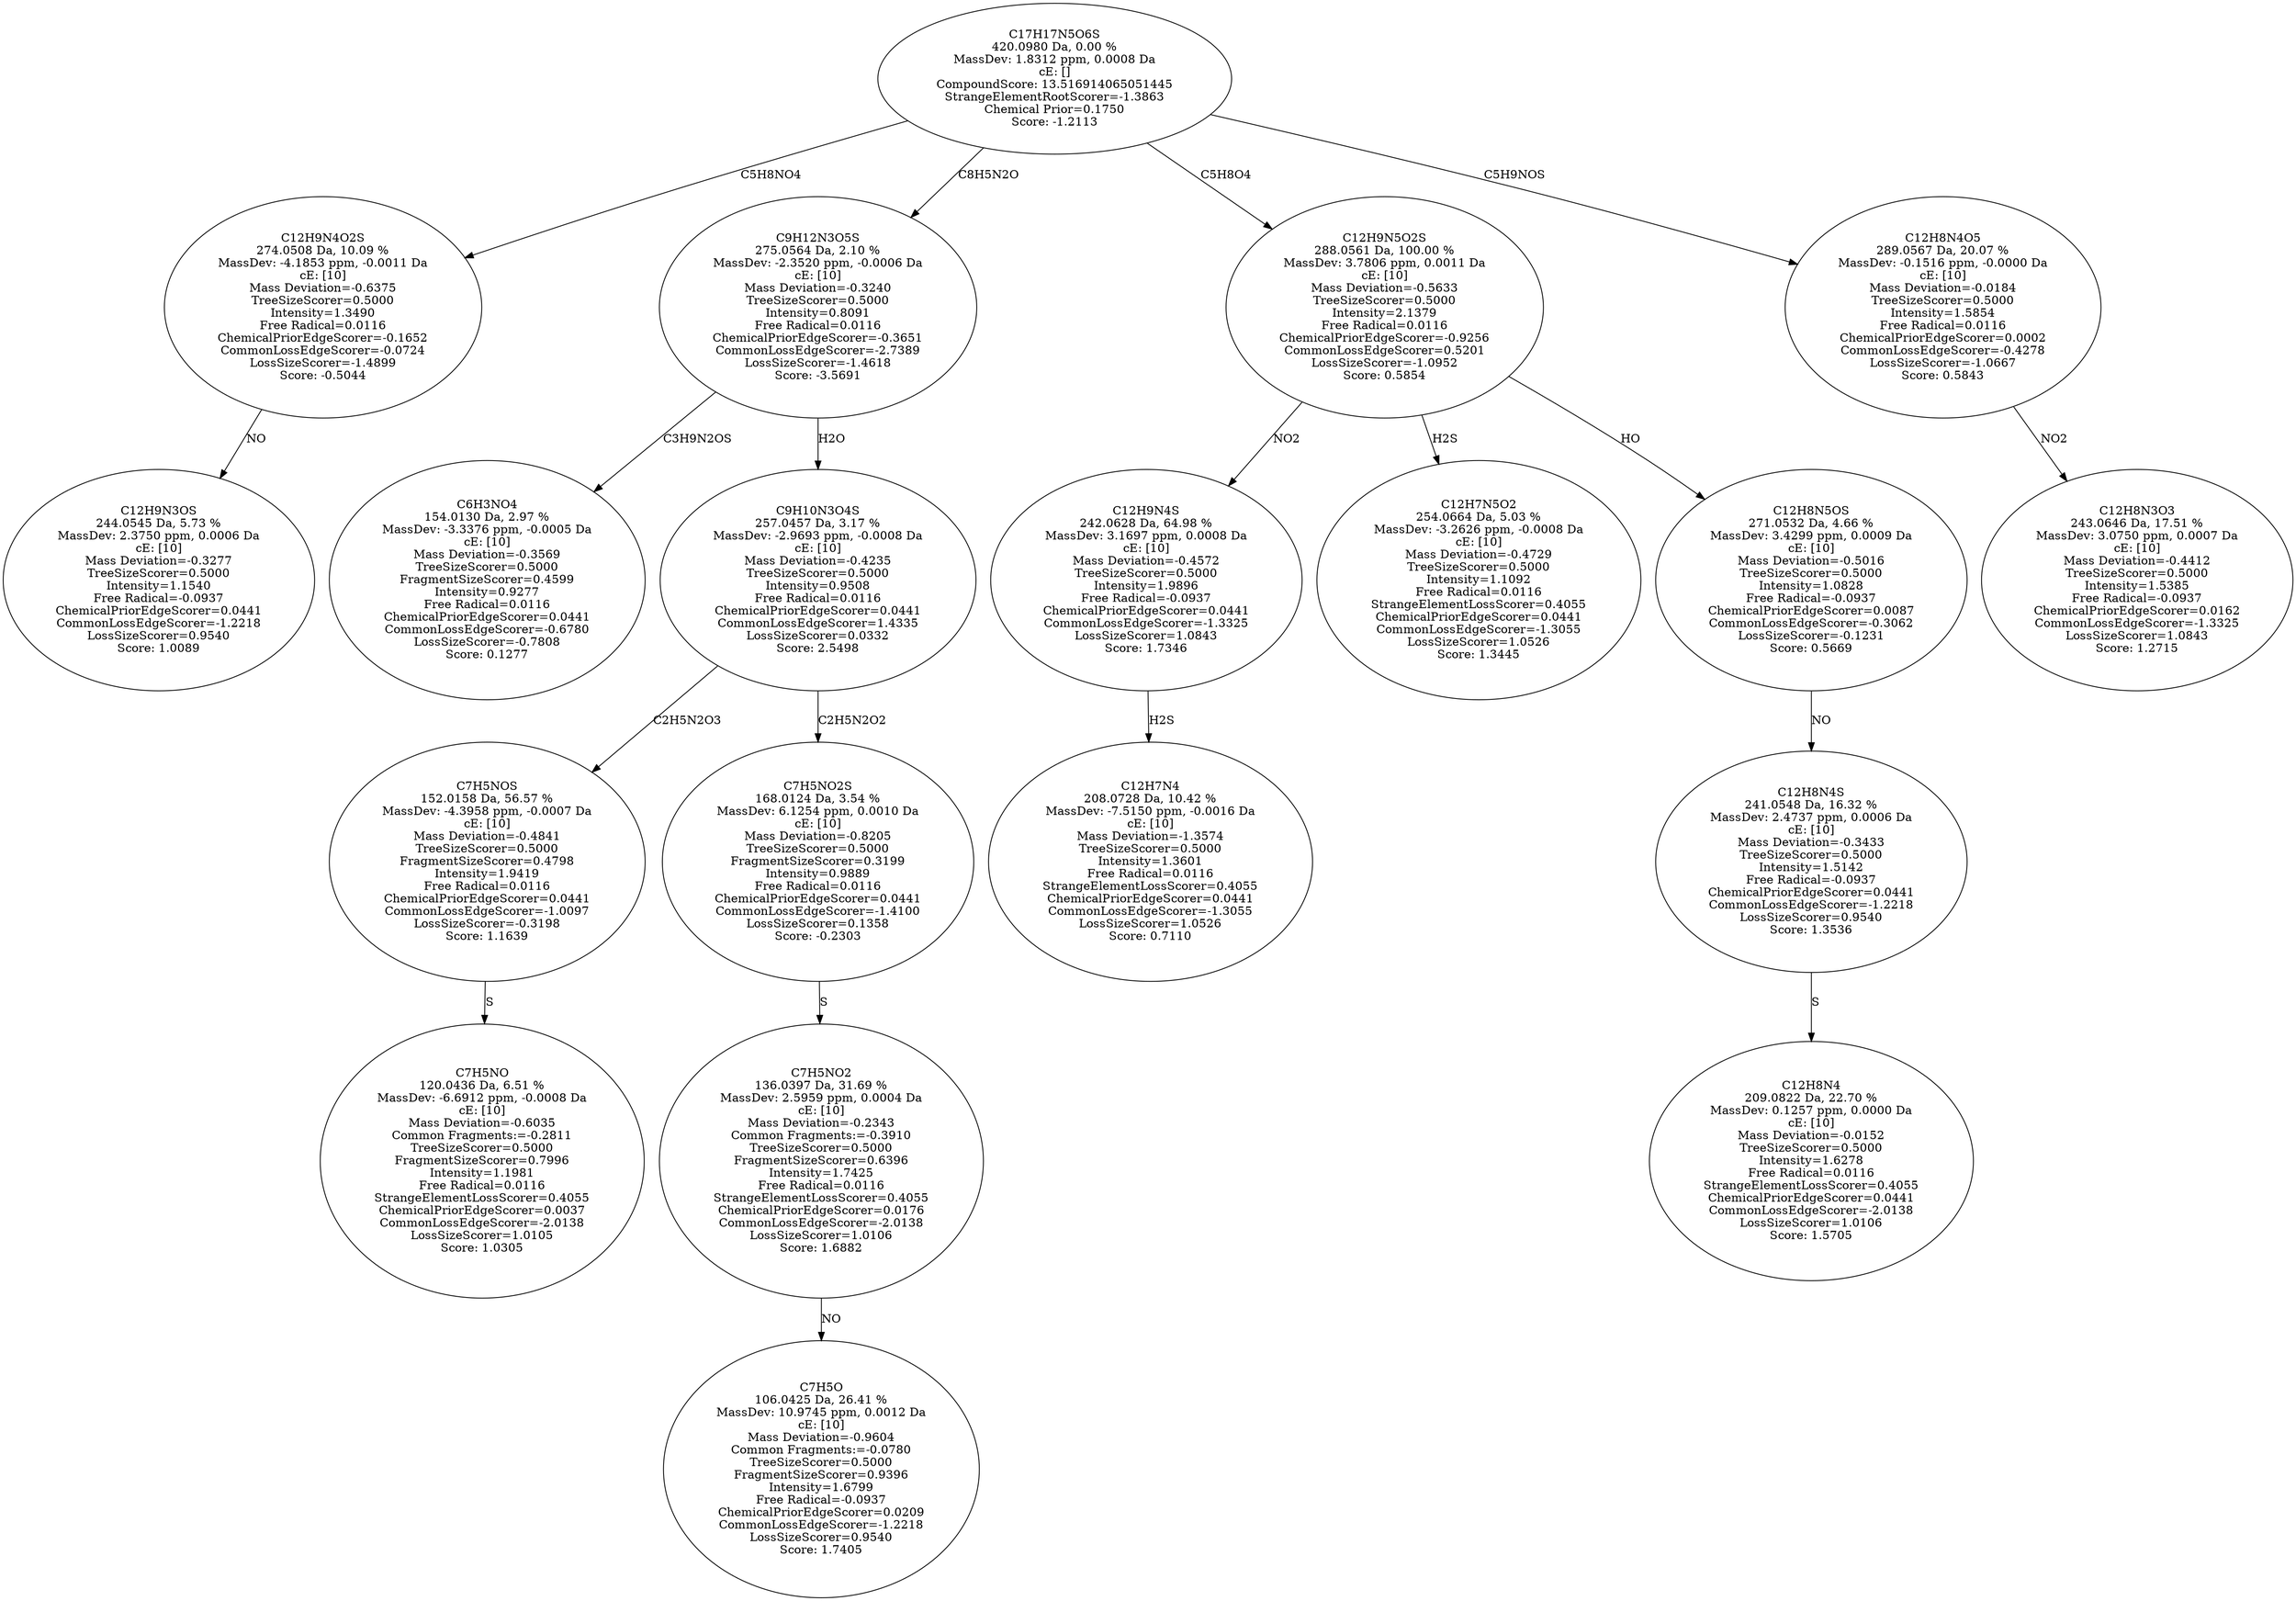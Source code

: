 strict digraph {
v1 [label="C12H9N3OS\n244.0545 Da, 5.73 %\nMassDev: 2.3750 ppm, 0.0006 Da\ncE: [10]\nMass Deviation=-0.3277\nTreeSizeScorer=0.5000\nIntensity=1.1540\nFree Radical=-0.0937\nChemicalPriorEdgeScorer=0.0441\nCommonLossEdgeScorer=-1.2218\nLossSizeScorer=0.9540\nScore: 1.0089"];
v2 [label="C12H9N4O2S\n274.0508 Da, 10.09 %\nMassDev: -4.1853 ppm, -0.0011 Da\ncE: [10]\nMass Deviation=-0.6375\nTreeSizeScorer=0.5000\nIntensity=1.3490\nFree Radical=0.0116\nChemicalPriorEdgeScorer=-0.1652\nCommonLossEdgeScorer=-0.0724\nLossSizeScorer=-1.4899\nScore: -0.5044"];
v3 [label="C6H3NO4\n154.0130 Da, 2.97 %\nMassDev: -3.3376 ppm, -0.0005 Da\ncE: [10]\nMass Deviation=-0.3569\nTreeSizeScorer=0.5000\nFragmentSizeScorer=0.4599\nIntensity=0.9277\nFree Radical=0.0116\nChemicalPriorEdgeScorer=0.0441\nCommonLossEdgeScorer=-0.6780\nLossSizeScorer=-0.7808\nScore: 0.1277"];
v4 [label="C7H5NO\n120.0436 Da, 6.51 %\nMassDev: -6.6912 ppm, -0.0008 Da\ncE: [10]\nMass Deviation=-0.6035\nCommon Fragments:=-0.2811\nTreeSizeScorer=0.5000\nFragmentSizeScorer=0.7996\nIntensity=1.1981\nFree Radical=0.0116\nStrangeElementLossScorer=0.4055\nChemicalPriorEdgeScorer=0.0037\nCommonLossEdgeScorer=-2.0138\nLossSizeScorer=1.0105\nScore: 1.0305"];
v5 [label="C7H5NOS\n152.0158 Da, 56.57 %\nMassDev: -4.3958 ppm, -0.0007 Da\ncE: [10]\nMass Deviation=-0.4841\nTreeSizeScorer=0.5000\nFragmentSizeScorer=0.4798\nIntensity=1.9419\nFree Radical=0.0116\nChemicalPriorEdgeScorer=0.0441\nCommonLossEdgeScorer=-1.0097\nLossSizeScorer=-0.3198\nScore: 1.1639"];
v6 [label="C7H5O\n106.0425 Da, 26.41 %\nMassDev: 10.9745 ppm, 0.0012 Da\ncE: [10]\nMass Deviation=-0.9604\nCommon Fragments:=-0.0780\nTreeSizeScorer=0.5000\nFragmentSizeScorer=0.9396\nIntensity=1.6799\nFree Radical=-0.0937\nChemicalPriorEdgeScorer=0.0209\nCommonLossEdgeScorer=-1.2218\nLossSizeScorer=0.9540\nScore: 1.7405"];
v7 [label="C7H5NO2\n136.0397 Da, 31.69 %\nMassDev: 2.5959 ppm, 0.0004 Da\ncE: [10]\nMass Deviation=-0.2343\nCommon Fragments:=-0.3910\nTreeSizeScorer=0.5000\nFragmentSizeScorer=0.6396\nIntensity=1.7425\nFree Radical=0.0116\nStrangeElementLossScorer=0.4055\nChemicalPriorEdgeScorer=0.0176\nCommonLossEdgeScorer=-2.0138\nLossSizeScorer=1.0106\nScore: 1.6882"];
v8 [label="C7H5NO2S\n168.0124 Da, 3.54 %\nMassDev: 6.1254 ppm, 0.0010 Da\ncE: [10]\nMass Deviation=-0.8205\nTreeSizeScorer=0.5000\nFragmentSizeScorer=0.3199\nIntensity=0.9889\nFree Radical=0.0116\nChemicalPriorEdgeScorer=0.0441\nCommonLossEdgeScorer=-1.4100\nLossSizeScorer=0.1358\nScore: -0.2303"];
v9 [label="C9H10N3O4S\n257.0457 Da, 3.17 %\nMassDev: -2.9693 ppm, -0.0008 Da\ncE: [10]\nMass Deviation=-0.4235\nTreeSizeScorer=0.5000\nIntensity=0.9508\nFree Radical=0.0116\nChemicalPriorEdgeScorer=0.0441\nCommonLossEdgeScorer=1.4335\nLossSizeScorer=0.0332\nScore: 2.5498"];
v10 [label="C9H12N3O5S\n275.0564 Da, 2.10 %\nMassDev: -2.3520 ppm, -0.0006 Da\ncE: [10]\nMass Deviation=-0.3240\nTreeSizeScorer=0.5000\nIntensity=0.8091\nFree Radical=0.0116\nChemicalPriorEdgeScorer=-0.3651\nCommonLossEdgeScorer=-2.7389\nLossSizeScorer=-1.4618\nScore: -3.5691"];
v11 [label="C12H7N4\n208.0728 Da, 10.42 %\nMassDev: -7.5150 ppm, -0.0016 Da\ncE: [10]\nMass Deviation=-1.3574\nTreeSizeScorer=0.5000\nIntensity=1.3601\nFree Radical=0.0116\nStrangeElementLossScorer=0.4055\nChemicalPriorEdgeScorer=0.0441\nCommonLossEdgeScorer=-1.3055\nLossSizeScorer=1.0526\nScore: 0.7110"];
v12 [label="C12H9N4S\n242.0628 Da, 64.98 %\nMassDev: 3.1697 ppm, 0.0008 Da\ncE: [10]\nMass Deviation=-0.4572\nTreeSizeScorer=0.5000\nIntensity=1.9896\nFree Radical=-0.0937\nChemicalPriorEdgeScorer=0.0441\nCommonLossEdgeScorer=-1.3325\nLossSizeScorer=1.0843\nScore: 1.7346"];
v13 [label="C12H7N5O2\n254.0664 Da, 5.03 %\nMassDev: -3.2626 ppm, -0.0008 Da\ncE: [10]\nMass Deviation=-0.4729\nTreeSizeScorer=0.5000\nIntensity=1.1092\nFree Radical=0.0116\nStrangeElementLossScorer=0.4055\nChemicalPriorEdgeScorer=0.0441\nCommonLossEdgeScorer=-1.3055\nLossSizeScorer=1.0526\nScore: 1.3445"];
v14 [label="C12H8N4\n209.0822 Da, 22.70 %\nMassDev: 0.1257 ppm, 0.0000 Da\ncE: [10]\nMass Deviation=-0.0152\nTreeSizeScorer=0.5000\nIntensity=1.6278\nFree Radical=0.0116\nStrangeElementLossScorer=0.4055\nChemicalPriorEdgeScorer=0.0441\nCommonLossEdgeScorer=-2.0138\nLossSizeScorer=1.0106\nScore: 1.5705"];
v15 [label="C12H8N4S\n241.0548 Da, 16.32 %\nMassDev: 2.4737 ppm, 0.0006 Da\ncE: [10]\nMass Deviation=-0.3433\nTreeSizeScorer=0.5000\nIntensity=1.5142\nFree Radical=-0.0937\nChemicalPriorEdgeScorer=0.0441\nCommonLossEdgeScorer=-1.2218\nLossSizeScorer=0.9540\nScore: 1.3536"];
v16 [label="C12H8N5OS\n271.0532 Da, 4.66 %\nMassDev: 3.4299 ppm, 0.0009 Da\ncE: [10]\nMass Deviation=-0.5016\nTreeSizeScorer=0.5000\nIntensity=1.0828\nFree Radical=-0.0937\nChemicalPriorEdgeScorer=0.0087\nCommonLossEdgeScorer=-0.3062\nLossSizeScorer=-0.1231\nScore: 0.5669"];
v17 [label="C12H9N5O2S\n288.0561 Da, 100.00 %\nMassDev: 3.7806 ppm, 0.0011 Da\ncE: [10]\nMass Deviation=-0.5633\nTreeSizeScorer=0.5000\nIntensity=2.1379\nFree Radical=0.0116\nChemicalPriorEdgeScorer=-0.9256\nCommonLossEdgeScorer=0.5201\nLossSizeScorer=-1.0952\nScore: 0.5854"];
v18 [label="C12H8N3O3\n243.0646 Da, 17.51 %\nMassDev: 3.0750 ppm, 0.0007 Da\ncE: [10]\nMass Deviation=-0.4412\nTreeSizeScorer=0.5000\nIntensity=1.5385\nFree Radical=-0.0937\nChemicalPriorEdgeScorer=0.0162\nCommonLossEdgeScorer=-1.3325\nLossSizeScorer=1.0843\nScore: 1.2715"];
v19 [label="C12H8N4O5\n289.0567 Da, 20.07 %\nMassDev: -0.1516 ppm, -0.0000 Da\ncE: [10]\nMass Deviation=-0.0184\nTreeSizeScorer=0.5000\nIntensity=1.5854\nFree Radical=0.0116\nChemicalPriorEdgeScorer=0.0002\nCommonLossEdgeScorer=-0.4278\nLossSizeScorer=-1.0667\nScore: 0.5843"];
v20 [label="C17H17N5O6S\n420.0980 Da, 0.00 %\nMassDev: 1.8312 ppm, 0.0008 Da\ncE: []\nCompoundScore: 13.516914065051445\nStrangeElementRootScorer=-1.3863\nChemical Prior=0.1750\nScore: -1.2113"];
v2 -> v1 [label="NO"];
v20 -> v2 [label="C5H8NO4"];
v10 -> v3 [label="C3H9N2OS"];
v5 -> v4 [label="S"];
v9 -> v5 [label="C2H5N2O3"];
v7 -> v6 [label="NO"];
v8 -> v7 [label="S"];
v9 -> v8 [label="C2H5N2O2"];
v10 -> v9 [label="H2O"];
v20 -> v10 [label="C8H5N2O"];
v12 -> v11 [label="H2S"];
v17 -> v12 [label="NO2"];
v17 -> v13 [label="H2S"];
v15 -> v14 [label="S"];
v16 -> v15 [label="NO"];
v17 -> v16 [label="HO"];
v20 -> v17 [label="C5H8O4"];
v19 -> v18 [label="NO2"];
v20 -> v19 [label="C5H9NOS"];
}